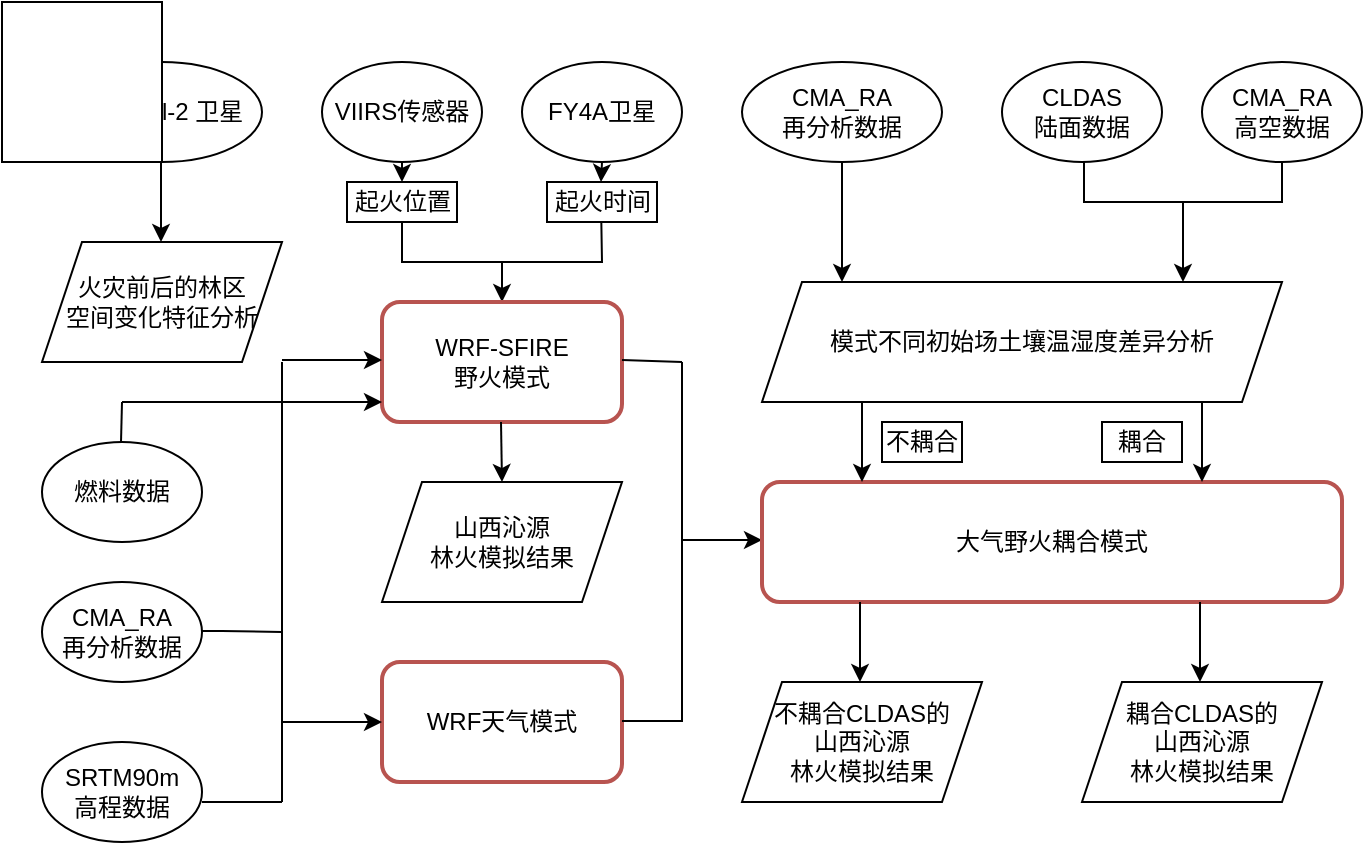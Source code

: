 <mxfile version="21.1.1" type="github">
  <diagram id="C5RBs43oDa-KdzZeNtuy" name="Page-1">
    <mxGraphModel dx="823" dy="494" grid="1" gridSize="10" guides="1" tooltips="1" connect="1" arrows="1" fold="1" page="1" pageScale="1" pageWidth="827" pageHeight="1169" math="0" shadow="0">
      <root>
        <mxCell id="WIyWlLk6GJQsqaUBKTNV-0" />
        <mxCell id="WIyWlLk6GJQsqaUBKTNV-1" parent="WIyWlLk6GJQsqaUBKTNV-0" />
        <mxCell id="OyyyuKNdZKzh58AtmafU-1" value="FY4A卫星" style="ellipse;whiteSpace=wrap;html=1;" parent="WIyWlLk6GJQsqaUBKTNV-1" vertex="1">
          <mxGeometry x="270" y="130" width="80" height="50" as="geometry" />
        </mxCell>
        <mxCell id="OyyyuKNdZKzh58AtmafU-0" value="Sentinel-2 卫星" style="ellipse;whiteSpace=wrap;html=1;" parent="WIyWlLk6GJQsqaUBKTNV-1" vertex="1">
          <mxGeometry x="40" y="130" width="100" height="50" as="geometry" />
        </mxCell>
        <mxCell id="OyyyuKNdZKzh58AtmafU-2" value="VIIRS传感器" style="ellipse;whiteSpace=wrap;html=1;" parent="WIyWlLk6GJQsqaUBKTNV-1" vertex="1">
          <mxGeometry x="170" y="130" width="80" height="50" as="geometry" />
        </mxCell>
        <mxCell id="OyyyuKNdZKzh58AtmafU-4" value="" style="endArrow=classic;html=1;rounded=0;exitX=0.5;exitY=1;exitDx=0;exitDy=0;" parent="WIyWlLk6GJQsqaUBKTNV-1" edge="1">
          <mxGeometry width="50" height="50" relative="1" as="geometry">
            <mxPoint x="210" y="210" as="sourcePoint" />
            <mxPoint x="260" y="250" as="targetPoint" />
            <Array as="points">
              <mxPoint x="210" y="230" />
              <mxPoint x="260" y="230" />
            </Array>
          </mxGeometry>
        </mxCell>
        <mxCell id="OyyyuKNdZKzh58AtmafU-8" value="" style="endArrow=none;html=1;rounded=0;" parent="WIyWlLk6GJQsqaUBKTNV-1" edge="1">
          <mxGeometry width="50" height="50" relative="1" as="geometry">
            <mxPoint x="260" y="230" as="sourcePoint" />
            <mxPoint x="309.5" y="200" as="targetPoint" />
            <Array as="points">
              <mxPoint x="310" y="230" />
            </Array>
          </mxGeometry>
        </mxCell>
        <mxCell id="OyyyuKNdZKzh58AtmafU-9" value="WRF-SFIRE&lt;br&gt;野火模式" style="rounded=1;whiteSpace=wrap;html=1;fillColor=none;strokeColor=#B85450;strokeWidth=2;" parent="WIyWlLk6GJQsqaUBKTNV-1" vertex="1">
          <mxGeometry x="200" y="250" width="120" height="60" as="geometry" />
        </mxCell>
        <mxCell id="OyyyuKNdZKzh58AtmafU-11" value="" style="endArrow=classic;html=1;rounded=0;" parent="WIyWlLk6GJQsqaUBKTNV-1" edge="1">
          <mxGeometry width="50" height="50" relative="1" as="geometry">
            <mxPoint x="89.5" y="180" as="sourcePoint" />
            <mxPoint x="89.5" y="220" as="targetPoint" />
          </mxGeometry>
        </mxCell>
        <mxCell id="OyyyuKNdZKzh58AtmafU-13" value="火灾前后的林区&lt;br&gt;空间变化特征分析" style="shape=parallelogram;perimeter=parallelogramPerimeter;whiteSpace=wrap;html=1;fixedSize=1;" parent="WIyWlLk6GJQsqaUBKTNV-1" vertex="1">
          <mxGeometry x="30" y="220" width="120" height="60" as="geometry" />
        </mxCell>
        <mxCell id="OyyyuKNdZKzh58AtmafU-15" value="燃料数据" style="ellipse;whiteSpace=wrap;html=1;" parent="WIyWlLk6GJQsqaUBKTNV-1" vertex="1">
          <mxGeometry x="30" y="320" width="80" height="50" as="geometry" />
        </mxCell>
        <mxCell id="OyyyuKNdZKzh58AtmafU-16" value="SRTM90m&lt;br&gt;高程数据" style="ellipse;whiteSpace=wrap;html=1;" parent="WIyWlLk6GJQsqaUBKTNV-1" vertex="1">
          <mxGeometry x="30" y="470" width="80" height="50" as="geometry" />
        </mxCell>
        <mxCell id="OyyyuKNdZKzh58AtmafU-17" value="CMA_RA&lt;br&gt;再分析数据" style="ellipse;whiteSpace=wrap;html=1;" parent="WIyWlLk6GJQsqaUBKTNV-1" vertex="1">
          <mxGeometry x="30" y="390" width="80" height="50" as="geometry" />
        </mxCell>
        <mxCell id="OyyyuKNdZKzh58AtmafU-19" value="" style="endArrow=none;html=1;rounded=0;" parent="WIyWlLk6GJQsqaUBKTNV-1" edge="1">
          <mxGeometry width="50" height="50" relative="1" as="geometry">
            <mxPoint x="150" y="500" as="sourcePoint" />
            <mxPoint x="150" y="455" as="targetPoint" />
            <Array as="points">
              <mxPoint x="150" y="415" />
            </Array>
          </mxGeometry>
        </mxCell>
        <mxCell id="OyyyuKNdZKzh58AtmafU-23" value="" style="endArrow=none;html=1;rounded=0;" parent="WIyWlLk6GJQsqaUBKTNV-1" edge="1">
          <mxGeometry width="50" height="50" relative="1" as="geometry">
            <mxPoint x="110" y="500" as="sourcePoint" />
            <mxPoint x="150" y="500" as="targetPoint" />
          </mxGeometry>
        </mxCell>
        <mxCell id="OyyyuKNdZKzh58AtmafU-24" value="WRF天气模式" style="rounded=1;whiteSpace=wrap;html=1;fillColor=none;strokeColor=#B85450;strokeWidth=2;" parent="WIyWlLk6GJQsqaUBKTNV-1" vertex="1">
          <mxGeometry x="200" y="430" width="120" height="60" as="geometry" />
        </mxCell>
        <mxCell id="OyyyuKNdZKzh58AtmafU-26" value="" style="endArrow=none;html=1;rounded=0;" parent="WIyWlLk6GJQsqaUBKTNV-1" edge="1">
          <mxGeometry width="50" height="50" relative="1" as="geometry">
            <mxPoint x="110" y="414.5" as="sourcePoint" />
            <mxPoint x="150" y="415" as="targetPoint" />
            <Array as="points">
              <mxPoint x="120" y="414.5" />
            </Array>
          </mxGeometry>
        </mxCell>
        <mxCell id="OyyyuKNdZKzh58AtmafU-27" value="" style="endArrow=none;html=1;rounded=0;" parent="WIyWlLk6GJQsqaUBKTNV-1" edge="1">
          <mxGeometry width="50" height="50" relative="1" as="geometry">
            <mxPoint x="150" y="500" as="sourcePoint" />
            <mxPoint x="150" y="425" as="targetPoint" />
            <Array as="points">
              <mxPoint x="150" y="455" />
            </Array>
          </mxGeometry>
        </mxCell>
        <mxCell id="OyyyuKNdZKzh58AtmafU-34" value="" style="endArrow=classic;html=1;rounded=0;entryX=0;entryY=0.5;entryDx=0;entryDy=0;" parent="WIyWlLk6GJQsqaUBKTNV-1" edge="1">
          <mxGeometry width="50" height="50" relative="1" as="geometry">
            <mxPoint x="190" y="279" as="sourcePoint" />
            <mxPoint x="200" y="279.5" as="targetPoint" />
            <Array as="points">
              <mxPoint x="150" y="279" />
              <mxPoint x="200" y="279" />
            </Array>
          </mxGeometry>
        </mxCell>
        <mxCell id="OyyyuKNdZKzh58AtmafU-36" value="" style="endArrow=classic;html=1;rounded=0;entryX=0;entryY=0.5;entryDx=0;entryDy=0;" parent="WIyWlLk6GJQsqaUBKTNV-1" edge="1">
          <mxGeometry width="50" height="50" relative="1" as="geometry">
            <mxPoint x="190" y="460" as="sourcePoint" />
            <mxPoint x="200" y="460.5" as="targetPoint" />
            <Array as="points">
              <mxPoint x="150" y="460" />
              <mxPoint x="200" y="460" />
            </Array>
          </mxGeometry>
        </mxCell>
        <mxCell id="OyyyuKNdZKzh58AtmafU-37" value="" style="endArrow=none;html=1;rounded=0;" parent="WIyWlLk6GJQsqaUBKTNV-1" edge="1">
          <mxGeometry width="50" height="50" relative="1" as="geometry">
            <mxPoint x="150" y="420" as="sourcePoint" />
            <mxPoint x="150" y="280" as="targetPoint" />
          </mxGeometry>
        </mxCell>
        <mxCell id="OyyyuKNdZKzh58AtmafU-40" value="" style="endArrow=classic;html=1;rounded=0;" parent="WIyWlLk6GJQsqaUBKTNV-1" edge="1">
          <mxGeometry width="50" height="50" relative="1" as="geometry">
            <mxPoint x="70" y="300" as="sourcePoint" />
            <mxPoint x="200" y="300" as="targetPoint" />
          </mxGeometry>
        </mxCell>
        <mxCell id="OyyyuKNdZKzh58AtmafU-41" value="" style="endArrow=none;html=1;rounded=0;" parent="WIyWlLk6GJQsqaUBKTNV-1" edge="1">
          <mxGeometry width="50" height="50" relative="1" as="geometry">
            <mxPoint x="69.5" y="320" as="sourcePoint" />
            <mxPoint x="70" y="300" as="targetPoint" />
          </mxGeometry>
        </mxCell>
        <mxCell id="OyyyuKNdZKzh58AtmafU-42" value="" style="endArrow=classic;html=1;rounded=0;" parent="WIyWlLk6GJQsqaUBKTNV-1" edge="1">
          <mxGeometry width="50" height="50" relative="1" as="geometry">
            <mxPoint x="259.5" y="310" as="sourcePoint" />
            <mxPoint x="260" y="340" as="targetPoint" />
          </mxGeometry>
        </mxCell>
        <mxCell id="OyyyuKNdZKzh58AtmafU-43" value="山西沁源&lt;br&gt;林火模拟结果" style="shape=parallelogram;perimeter=parallelogramPerimeter;whiteSpace=wrap;html=1;fixedSize=1;" parent="WIyWlLk6GJQsqaUBKTNV-1" vertex="1">
          <mxGeometry x="200" y="340" width="120" height="60" as="geometry" />
        </mxCell>
        <mxCell id="OyyyuKNdZKzh58AtmafU-44" value="" style="endArrow=none;html=1;rounded=0;" parent="WIyWlLk6GJQsqaUBKTNV-1" edge="1">
          <mxGeometry width="50" height="50" relative="1" as="geometry">
            <mxPoint x="320" y="279" as="sourcePoint" />
            <mxPoint x="350" y="280" as="targetPoint" />
          </mxGeometry>
        </mxCell>
        <mxCell id="OyyyuKNdZKzh58AtmafU-45" value="" style="endArrow=none;html=1;rounded=0;" parent="WIyWlLk6GJQsqaUBKTNV-1" edge="1">
          <mxGeometry width="50" height="50" relative="1" as="geometry">
            <mxPoint x="320" y="459.5" as="sourcePoint" />
            <mxPoint x="350" y="459.5" as="targetPoint" />
          </mxGeometry>
        </mxCell>
        <mxCell id="OyyyuKNdZKzh58AtmafU-46" value="" style="endArrow=none;html=1;rounded=0;" parent="WIyWlLk6GJQsqaUBKTNV-1" edge="1">
          <mxGeometry width="50" height="50" relative="1" as="geometry">
            <mxPoint x="350" y="460" as="sourcePoint" />
            <mxPoint x="350" y="280" as="targetPoint" />
          </mxGeometry>
        </mxCell>
        <mxCell id="OyyyuKNdZKzh58AtmafU-47" value="" style="endArrow=classic;html=1;rounded=0;" parent="WIyWlLk6GJQsqaUBKTNV-1" edge="1">
          <mxGeometry width="50" height="50" relative="1" as="geometry">
            <mxPoint x="350" y="369" as="sourcePoint" />
            <mxPoint x="390" y="369" as="targetPoint" />
          </mxGeometry>
        </mxCell>
        <mxCell id="OyyyuKNdZKzh58AtmafU-49" value="大气野火耦合模式" style="rounded=1;whiteSpace=wrap;html=1;fillColor=none;strokeColor=#B85450;strokeWidth=2;" parent="WIyWlLk6GJQsqaUBKTNV-1" vertex="1">
          <mxGeometry x="390" y="340" width="290" height="60" as="geometry" />
        </mxCell>
        <mxCell id="OyyyuKNdZKzh58AtmafU-50" value="CMA_RA&lt;br&gt;再分析数据" style="ellipse;whiteSpace=wrap;html=1;" parent="WIyWlLk6GJQsqaUBKTNV-1" vertex="1">
          <mxGeometry x="380" y="130" width="100" height="50" as="geometry" />
        </mxCell>
        <mxCell id="OyyyuKNdZKzh58AtmafU-51" value="CMA_RA&lt;br style=&quot;border-color: var(--border-color);&quot;&gt;高空数据" style="ellipse;whiteSpace=wrap;html=1;" parent="WIyWlLk6GJQsqaUBKTNV-1" vertex="1">
          <mxGeometry x="610" y="130" width="80" height="50" as="geometry" />
        </mxCell>
        <mxCell id="OyyyuKNdZKzh58AtmafU-52" value="CLDAS&lt;br&gt;陆面数据" style="ellipse;whiteSpace=wrap;html=1;" parent="WIyWlLk6GJQsqaUBKTNV-1" vertex="1">
          <mxGeometry x="510" y="130" width="80" height="50" as="geometry" />
        </mxCell>
        <mxCell id="OyyyuKNdZKzh58AtmafU-53" value="" style="endArrow=classic;html=1;rounded=0;" parent="WIyWlLk6GJQsqaUBKTNV-1" edge="1">
          <mxGeometry width="50" height="50" relative="1" as="geometry">
            <mxPoint x="551" y="180" as="sourcePoint" />
            <mxPoint x="600.5" y="240" as="targetPoint" />
            <Array as="points">
              <mxPoint x="551" y="200" />
              <mxPoint x="600.5" y="200" />
            </Array>
          </mxGeometry>
        </mxCell>
        <mxCell id="OyyyuKNdZKzh58AtmafU-54" value="" style="endArrow=none;html=1;rounded=0;" parent="WIyWlLk6GJQsqaUBKTNV-1" edge="1">
          <mxGeometry width="50" height="50" relative="1" as="geometry">
            <mxPoint x="601" y="200" as="sourcePoint" />
            <mxPoint x="650" y="180" as="targetPoint" />
            <Array as="points">
              <mxPoint x="650" y="200" />
            </Array>
          </mxGeometry>
        </mxCell>
        <mxCell id="OyyyuKNdZKzh58AtmafU-55" value="" style="endArrow=classic;html=1;rounded=0;" parent="WIyWlLk6GJQsqaUBKTNV-1" edge="1">
          <mxGeometry width="50" height="50" relative="1" as="geometry">
            <mxPoint x="430" y="180" as="sourcePoint" />
            <mxPoint x="430" y="240" as="targetPoint" />
          </mxGeometry>
        </mxCell>
        <mxCell id="OyyyuKNdZKzh58AtmafU-56" value="模式不同初始场土壤温湿度差异分析" style="shape=parallelogram;perimeter=parallelogramPerimeter;whiteSpace=wrap;html=1;fixedSize=1;" parent="WIyWlLk6GJQsqaUBKTNV-1" vertex="1">
          <mxGeometry x="390" y="240" width="260" height="60" as="geometry" />
        </mxCell>
        <mxCell id="OyyyuKNdZKzh58AtmafU-58" value="" style="endArrow=classic;html=1;rounded=0;" parent="WIyWlLk6GJQsqaUBKTNV-1" edge="1">
          <mxGeometry width="50" height="50" relative="1" as="geometry">
            <mxPoint x="440" y="300" as="sourcePoint" />
            <mxPoint x="440" y="340" as="targetPoint" />
          </mxGeometry>
        </mxCell>
        <mxCell id="OyyyuKNdZKzh58AtmafU-59" value="" style="endArrow=classic;html=1;rounded=0;" parent="WIyWlLk6GJQsqaUBKTNV-1" edge="1">
          <mxGeometry width="50" height="50" relative="1" as="geometry">
            <mxPoint x="610" y="300" as="sourcePoint" />
            <mxPoint x="610" y="340" as="targetPoint" />
          </mxGeometry>
        </mxCell>
        <mxCell id="OyyyuKNdZKzh58AtmafU-64" value="" style="endArrow=classic;html=1;rounded=0;" parent="WIyWlLk6GJQsqaUBKTNV-1" edge="1">
          <mxGeometry width="50" height="50" relative="1" as="geometry">
            <mxPoint x="439" y="400" as="sourcePoint" />
            <mxPoint x="439" y="440" as="targetPoint" />
          </mxGeometry>
        </mxCell>
        <mxCell id="OyyyuKNdZKzh58AtmafU-65" value="" style="endArrow=classic;html=1;rounded=0;" parent="WIyWlLk6GJQsqaUBKTNV-1" edge="1">
          <mxGeometry width="50" height="50" relative="1" as="geometry">
            <mxPoint x="609" y="400" as="sourcePoint" />
            <mxPoint x="609" y="440" as="targetPoint" />
          </mxGeometry>
        </mxCell>
        <mxCell id="OyyyuKNdZKzh58AtmafU-66" value="不耦合CLDAS的&lt;br&gt;山西沁源&lt;br style=&quot;border-color: var(--border-color);&quot;&gt;林火模拟结果" style="shape=parallelogram;perimeter=parallelogramPerimeter;whiteSpace=wrap;html=1;fixedSize=1;" parent="WIyWlLk6GJQsqaUBKTNV-1" vertex="1">
          <mxGeometry x="380" y="440" width="120" height="60" as="geometry" />
        </mxCell>
        <mxCell id="OyyyuKNdZKzh58AtmafU-67" value="耦合CLDAS的&lt;br&gt;山西沁源&lt;br style=&quot;border-color: var(--border-color);&quot;&gt;林火模拟结果" style="shape=parallelogram;perimeter=parallelogramPerimeter;whiteSpace=wrap;html=1;fixedSize=1;" parent="WIyWlLk6GJQsqaUBKTNV-1" vertex="1">
          <mxGeometry x="550" y="440" width="120" height="60" as="geometry" />
        </mxCell>
        <mxCell id="OyyyuKNdZKzh58AtmafU-68" value="不耦合" style="rounded=0;whiteSpace=wrap;html=1;" parent="WIyWlLk6GJQsqaUBKTNV-1" vertex="1">
          <mxGeometry x="450" y="310" width="40" height="20" as="geometry" />
        </mxCell>
        <mxCell id="OyyyuKNdZKzh58AtmafU-70" value="耦合" style="rounded=0;whiteSpace=wrap;html=1;" parent="WIyWlLk6GJQsqaUBKTNV-1" vertex="1">
          <mxGeometry x="560" y="310" width="40" height="20" as="geometry" />
        </mxCell>
        <mxCell id="t-_6dtzAgPnL8MEyWanQ-2" value="" style="endArrow=classic;html=1;rounded=0;exitX=0.5;exitY=1;exitDx=0;exitDy=0;" edge="1" parent="WIyWlLk6GJQsqaUBKTNV-1" source="OyyyuKNdZKzh58AtmafU-2">
          <mxGeometry width="50" height="50" relative="1" as="geometry">
            <mxPoint x="210" y="180" as="sourcePoint" />
            <mxPoint x="210" y="190" as="targetPoint" />
            <Array as="points" />
          </mxGeometry>
        </mxCell>
        <mxCell id="t-_6dtzAgPnL8MEyWanQ-4" value="" style="endArrow=classic;html=1;rounded=0;" edge="1" parent="WIyWlLk6GJQsqaUBKTNV-1">
          <mxGeometry width="50" height="50" relative="1" as="geometry">
            <mxPoint x="310" y="180" as="sourcePoint" />
            <mxPoint x="309.5" y="190" as="targetPoint" />
          </mxGeometry>
        </mxCell>
        <mxCell id="t-_6dtzAgPnL8MEyWanQ-6" value="起火位置" style="rounded=0;whiteSpace=wrap;html=1;" vertex="1" parent="WIyWlLk6GJQsqaUBKTNV-1">
          <mxGeometry x="182.5" y="190" width="55" height="20" as="geometry" />
        </mxCell>
        <mxCell id="t-_6dtzAgPnL8MEyWanQ-11" value="" style="whiteSpace=wrap;html=1;aspect=fixed;" vertex="1" parent="WIyWlLk6GJQsqaUBKTNV-1">
          <mxGeometry x="10" y="100" width="80" height="80" as="geometry" />
        </mxCell>
        <mxCell id="t-_6dtzAgPnL8MEyWanQ-10" value="起火时间" style="rounded=0;whiteSpace=wrap;html=1;" vertex="1" parent="WIyWlLk6GJQsqaUBKTNV-1">
          <mxGeometry x="282.5" y="190" width="55" height="20" as="geometry" />
        </mxCell>
      </root>
    </mxGraphModel>
  </diagram>
</mxfile>
